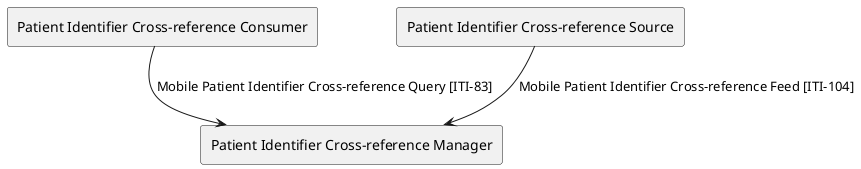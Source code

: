 @startuml
agent "Patient Identifier Cross-reference Consumer" as Consumer
agent "Patient Identifier Cross-reference Source" as Source
agent "Patient Identifier Cross-reference Manager" as Manager
Source -down-> Manager: "Mobile Patient Identifier Cross-reference Feed [ITI-104]"
Consumer -down-> Manager : "Mobile Patient Identifier Cross-reference Query [ITI-83]"
@enduml